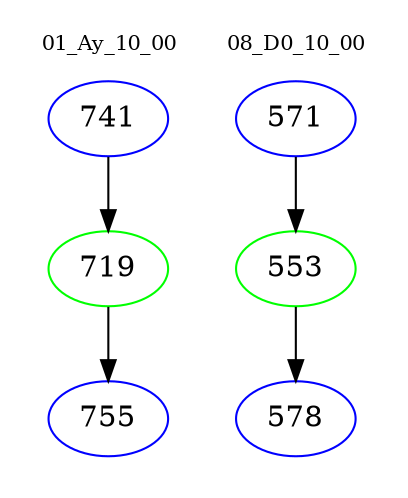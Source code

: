 digraph{
subgraph cluster_0 {
color = white
label = "01_Ay_10_00";
fontsize=10;
T0_741 [label="741", color="blue"]
T0_741 -> T0_719 [color="black"]
T0_719 [label="719", color="green"]
T0_719 -> T0_755 [color="black"]
T0_755 [label="755", color="blue"]
}
subgraph cluster_1 {
color = white
label = "08_D0_10_00";
fontsize=10;
T1_571 [label="571", color="blue"]
T1_571 -> T1_553 [color="black"]
T1_553 [label="553", color="green"]
T1_553 -> T1_578 [color="black"]
T1_578 [label="578", color="blue"]
}
}
